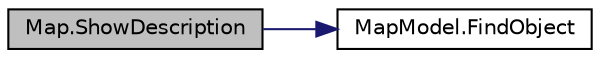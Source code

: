 digraph "Map.ShowDescription"
{
  edge [fontname="Helvetica",fontsize="10",labelfontname="Helvetica",labelfontsize="10"];
  node [fontname="Helvetica",fontsize="10",shape=record];
  rankdir="LR";
  Node19 [label="Map.ShowDescription",height=0.2,width=0.4,color="black", fillcolor="grey75", style="filled", fontcolor="black"];
  Node19 -> Node20 [color="midnightblue",fontsize="10",style="solid",fontname="Helvetica"];
  Node20 [label="MapModel.FindObject",height=0.2,width=0.4,color="black", fillcolor="white", style="filled",URL="$class_map_model.html#af4bb498cf27e142b4d04d51eac8cccd2",tooltip="Search for an small map object "];
}
